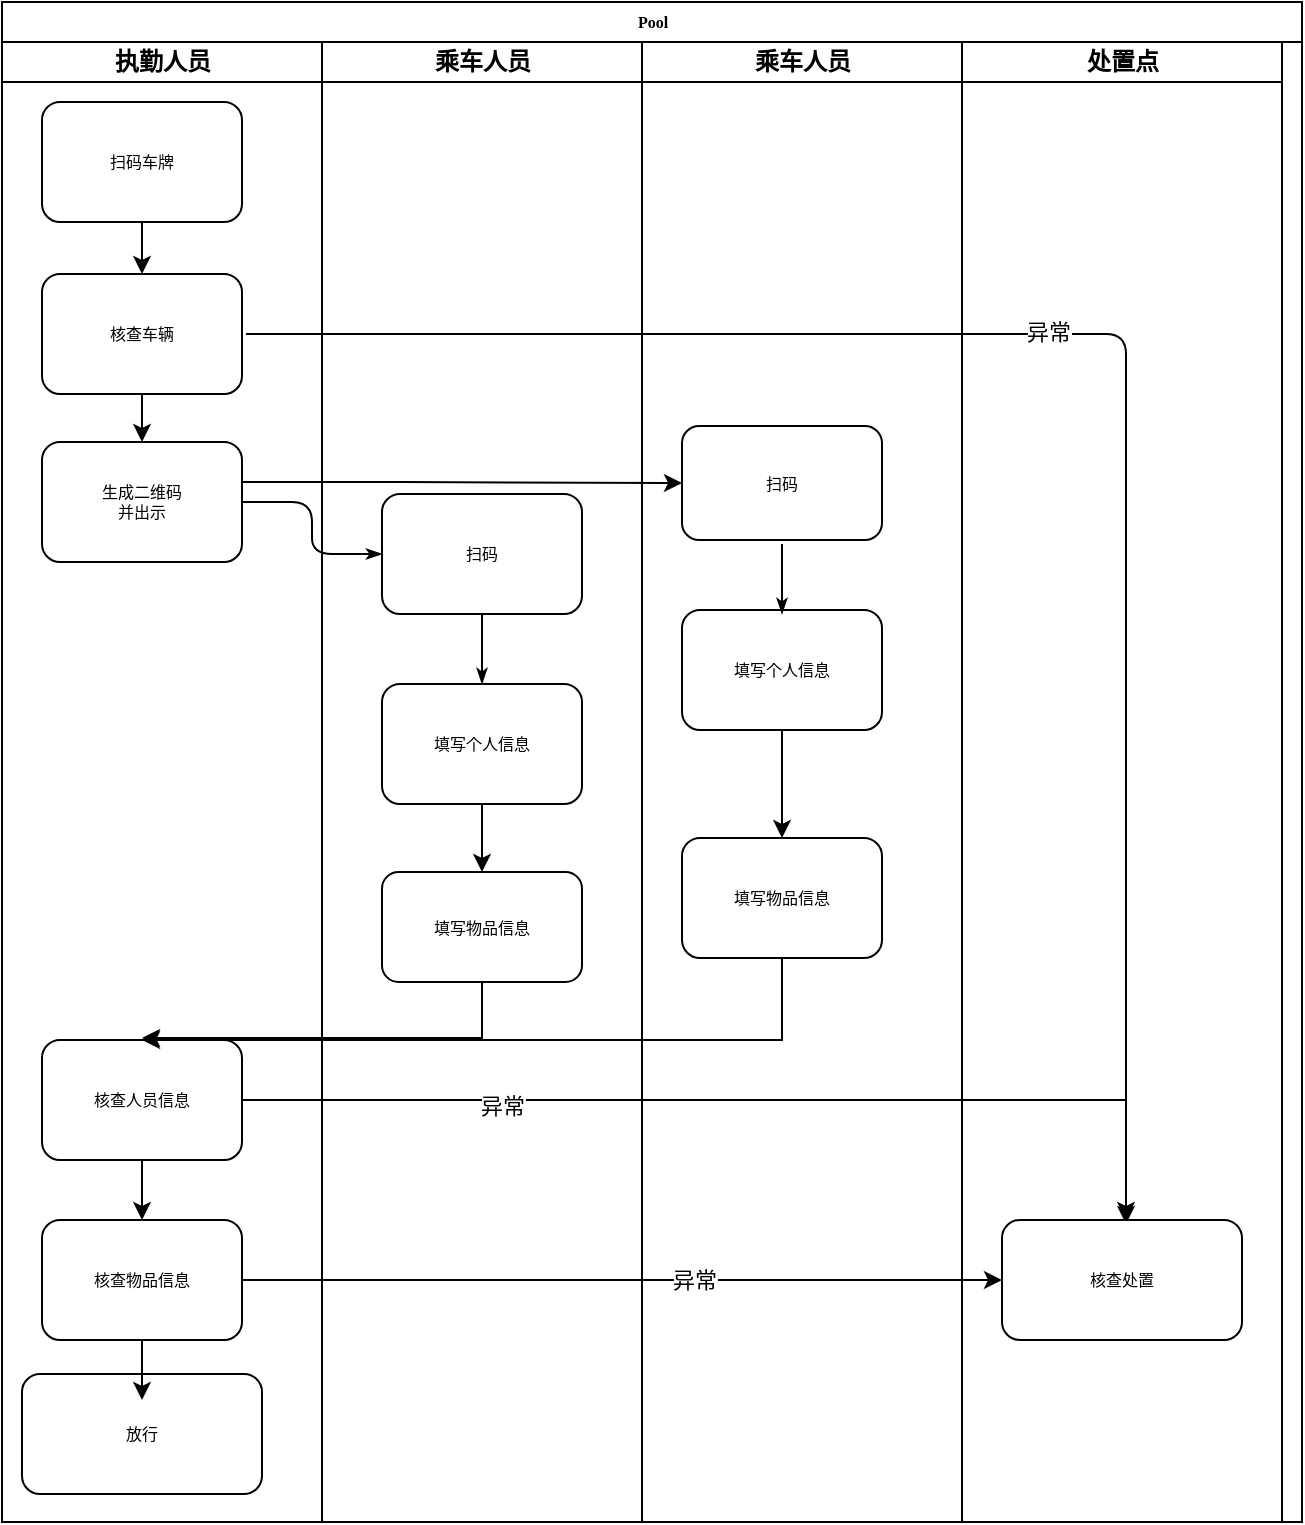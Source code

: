 <mxfile version="14.1.9" type="github">
  <diagram name="Page-1" id="74e2e168-ea6b-b213-b513-2b3c1d86103e">
    <mxGraphModel dx="1422" dy="762" grid="1" gridSize="10" guides="1" tooltips="1" connect="1" arrows="1" fold="1" page="1" pageScale="1" pageWidth="1100" pageHeight="850" background="#ffffff" math="0" shadow="0">
      <root>
        <mxCell id="0" />
        <mxCell id="1" parent="0" />
        <mxCell id="77e6c97f196da883-1" value="Pool" style="swimlane;html=1;childLayout=stackLayout;startSize=20;rounded=0;shadow=0;labelBackgroundColor=none;strokeWidth=1;fontFamily=Verdana;fontSize=8;align=center;" parent="1" vertex="1">
          <mxGeometry x="350" y="30" width="650" height="760" as="geometry" />
        </mxCell>
        <mxCell id="77e6c97f196da883-2" value="执勤人员" style="swimlane;html=1;startSize=20;" parent="77e6c97f196da883-1" vertex="1">
          <mxGeometry y="20" width="160" height="740" as="geometry" />
        </mxCell>
        <mxCell id="77e6c97f196da883-8" value="扫码车牌" style="rounded=1;whiteSpace=wrap;html=1;shadow=0;labelBackgroundColor=none;strokeWidth=1;fontFamily=Verdana;fontSize=8;align=center;" parent="77e6c97f196da883-2" vertex="1">
          <mxGeometry x="20" y="30" width="100" height="60" as="geometry" />
        </mxCell>
        <mxCell id="B_1sQzXGcmrJrJu_MU2c-25" value="核查人员信息" style="rounded=1;whiteSpace=wrap;html=1;shadow=0;labelBackgroundColor=none;strokeWidth=1;fontFamily=Verdana;fontSize=8;align=center;" parent="77e6c97f196da883-2" vertex="1">
          <mxGeometry x="20" y="499" width="100" height="60" as="geometry" />
        </mxCell>
        <mxCell id="B_1sQzXGcmrJrJu_MU2c-26" value="核查物品信息" style="rounded=1;whiteSpace=wrap;html=1;shadow=0;labelBackgroundColor=none;strokeWidth=1;fontFamily=Verdana;fontSize=8;align=center;" parent="77e6c97f196da883-2" vertex="1">
          <mxGeometry x="20" y="589" width="100" height="60" as="geometry" />
        </mxCell>
        <mxCell id="B_1sQzXGcmrJrJu_MU2c-29" value="放行" style="whiteSpace=wrap;html=1;rounded=1;shadow=0;fontFamily=Verdana;fontSize=8;strokeWidth=1;" parent="77e6c97f196da883-2" vertex="1">
          <mxGeometry x="10" y="666" width="120" height="60" as="geometry" />
        </mxCell>
        <mxCell id="B_1sQzXGcmrJrJu_MU2c-30" value="" style="edgeStyle=elbowEdgeStyle;rounded=0;orthogonalLoop=1;jettySize=auto;html=1;" parent="77e6c97f196da883-2" source="B_1sQzXGcmrJrJu_MU2c-26" edge="1">
          <mxGeometry relative="1" as="geometry">
            <mxPoint x="70" y="679" as="targetPoint" />
          </mxGeometry>
        </mxCell>
        <mxCell id="W8f8cgMBwynPwOEp2Sqc-1" value="核查车辆" style="rounded=1;whiteSpace=wrap;html=1;shadow=0;labelBackgroundColor=none;strokeWidth=1;fontFamily=Verdana;fontSize=8;align=center;" parent="77e6c97f196da883-2" vertex="1">
          <mxGeometry x="20" y="116" width="100" height="60" as="geometry" />
        </mxCell>
        <mxCell id="W8f8cgMBwynPwOEp2Sqc-2" value="" style="endArrow=classic;html=1;exitX=0.5;exitY=1;exitDx=0;exitDy=0;entryX=0.5;entryY=0;entryDx=0;entryDy=0;" parent="77e6c97f196da883-2" source="77e6c97f196da883-8" target="W8f8cgMBwynPwOEp2Sqc-1" edge="1">
          <mxGeometry width="50" height="50" relative="1" as="geometry">
            <mxPoint x="50" y="280" as="sourcePoint" />
            <mxPoint x="100" y="230" as="targetPoint" />
          </mxGeometry>
        </mxCell>
        <mxCell id="M9tsl8H_itRuYJSL3eaZ-11" value="生成二维码&lt;br&gt;并出示" style="rounded=1;whiteSpace=wrap;html=1;shadow=0;labelBackgroundColor=none;strokeWidth=1;fontFamily=Verdana;fontSize=8;align=center;" vertex="1" parent="77e6c97f196da883-2">
          <mxGeometry x="20" y="200" width="100" height="60" as="geometry" />
        </mxCell>
        <mxCell id="M9tsl8H_itRuYJSL3eaZ-12" value="" style="endArrow=classic;html=1;exitX=0.5;exitY=1;exitDx=0;exitDy=0;entryX=0.5;entryY=0;entryDx=0;entryDy=0;" edge="1" parent="77e6c97f196da883-2" source="W8f8cgMBwynPwOEp2Sqc-1" target="M9tsl8H_itRuYJSL3eaZ-11">
          <mxGeometry width="50" height="50" relative="1" as="geometry">
            <mxPoint x="50" y="380" as="sourcePoint" />
            <mxPoint x="100" y="330" as="targetPoint" />
          </mxGeometry>
        </mxCell>
        <mxCell id="77e6c97f196da883-26" style="edgeStyle=orthogonalEdgeStyle;rounded=1;html=1;labelBackgroundColor=none;startArrow=none;startFill=0;startSize=5;endArrow=classicThin;endFill=1;endSize=5;jettySize=auto;orthogonalLoop=1;strokeWidth=1;fontFamily=Verdana;fontSize=8;exitX=1;exitY=0.5;exitDx=0;exitDy=0;" parent="77e6c97f196da883-1" source="M9tsl8H_itRuYJSL3eaZ-11" target="77e6c97f196da883-11" edge="1">
          <mxGeometry relative="1" as="geometry" />
        </mxCell>
        <mxCell id="77e6c97f196da883-3" value="乘车人员" style="swimlane;html=1;startSize=20;" parent="77e6c97f196da883-1" vertex="1">
          <mxGeometry x="160" y="20" width="160" height="740" as="geometry" />
        </mxCell>
        <mxCell id="77e6c97f196da883-11" value="扫码" style="rounded=1;whiteSpace=wrap;html=1;shadow=0;labelBackgroundColor=none;strokeWidth=1;fontFamily=Verdana;fontSize=8;align=center;" parent="77e6c97f196da883-3" vertex="1">
          <mxGeometry x="30" y="226" width="100" height="60" as="geometry" />
        </mxCell>
        <mxCell id="77e6c97f196da883-9" value="填写个人信息" style="rounded=1;whiteSpace=wrap;html=1;shadow=0;labelBackgroundColor=none;strokeWidth=1;fontFamily=Verdana;fontSize=8;align=center;" parent="77e6c97f196da883-3" vertex="1">
          <mxGeometry x="30" y="321" width="100" height="60" as="geometry" />
        </mxCell>
        <mxCell id="77e6c97f196da883-27" style="edgeStyle=orthogonalEdgeStyle;rounded=1;html=1;labelBackgroundColor=none;startArrow=none;startFill=0;startSize=5;endArrow=classicThin;endFill=1;endSize=5;jettySize=auto;orthogonalLoop=1;strokeWidth=1;fontFamily=Verdana;fontSize=8" parent="77e6c97f196da883-3" source="77e6c97f196da883-11" target="77e6c97f196da883-9" edge="1">
          <mxGeometry relative="1" as="geometry">
            <Array as="points">
              <mxPoint x="80" y="311" />
              <mxPoint x="80" y="311" />
            </Array>
          </mxGeometry>
        </mxCell>
        <mxCell id="B_1sQzXGcmrJrJu_MU2c-9" value="" style="endArrow=classic;html=1;exitX=0.5;exitY=1;exitDx=0;exitDy=0;entryX=0.5;entryY=0;entryDx=0;entryDy=0;" parent="77e6c97f196da883-3" source="77e6c97f196da883-9" target="B_1sQzXGcmrJrJu_MU2c-11" edge="1">
          <mxGeometry width="50" height="50" relative="1" as="geometry">
            <mxPoint x="10" y="551" as="sourcePoint" />
            <mxPoint x="80" y="401" as="targetPoint" />
          </mxGeometry>
        </mxCell>
        <mxCell id="B_1sQzXGcmrJrJu_MU2c-11" value="填写物品信息" style="rounded=1;whiteSpace=wrap;html=1;shadow=0;labelBackgroundColor=none;strokeWidth=1;fontFamily=Verdana;fontSize=8;align=center;" parent="77e6c97f196da883-3" vertex="1">
          <mxGeometry x="30" y="415" width="100" height="55" as="geometry" />
        </mxCell>
        <mxCell id="M9tsl8H_itRuYJSL3eaZ-17" style="edgeStyle=elbowEdgeStyle;rounded=0;orthogonalLoop=1;jettySize=auto;html=1;" edge="1" parent="77e6c97f196da883-3">
          <mxGeometry relative="1" as="geometry">
            <mxPoint x="-90" y="498" as="targetPoint" />
            <Array as="points">
              <mxPoint x="80" y="412" />
            </Array>
            <mxPoint x="80" y="470" as="sourcePoint" />
          </mxGeometry>
        </mxCell>
        <mxCell id="B_1sQzXGcmrJrJu_MU2c-20" style="edgeStyle=elbowEdgeStyle;rounded=0;orthogonalLoop=1;jettySize=auto;html=1;entryX=0;entryY=0.5;entryDx=0;entryDy=0;" parent="77e6c97f196da883-1" target="B_1sQzXGcmrJrJu_MU2c-13" edge="1">
          <mxGeometry relative="1" as="geometry">
            <Array as="points">
              <mxPoint x="200" y="150" />
              <mxPoint x="120" y="240" />
              <mxPoint x="170" y="90" />
            </Array>
            <mxPoint x="120" y="240" as="sourcePoint" />
          </mxGeometry>
        </mxCell>
        <mxCell id="B_1sQzXGcmrJrJu_MU2c-23" style="edgeStyle=elbowEdgeStyle;rounded=0;orthogonalLoop=1;jettySize=auto;html=1;entryX=0.5;entryY=0;entryDx=0;entryDy=0;" parent="77e6c97f196da883-1" source="B_1sQzXGcmrJrJu_MU2c-18" target="B_1sQzXGcmrJrJu_MU2c-25" edge="1">
          <mxGeometry relative="1" as="geometry">
            <mxPoint x="170" y="540" as="targetPoint" />
            <Array as="points">
              <mxPoint x="390" y="420" />
            </Array>
          </mxGeometry>
        </mxCell>
        <mxCell id="B_1sQzXGcmrJrJu_MU2c-34" value="" style="edgeStyle=elbowEdgeStyle;rounded=0;orthogonalLoop=1;jettySize=auto;html=1;entryX=0;entryY=0.5;entryDx=0;entryDy=0;" parent="77e6c97f196da883-1" source="B_1sQzXGcmrJrJu_MU2c-26" target="B_1sQzXGcmrJrJu_MU2c-74" edge="1">
          <mxGeometry relative="1" as="geometry">
            <mxPoint x="340" y="610" as="targetPoint" />
          </mxGeometry>
        </mxCell>
        <mxCell id="M9tsl8H_itRuYJSL3eaZ-15" value="异常" style="edgeLabel;html=1;align=center;verticalAlign=middle;resizable=0;points=[];" vertex="1" connectable="0" parent="B_1sQzXGcmrJrJu_MU2c-34">
          <mxGeometry x="0.19" relative="1" as="geometry">
            <mxPoint as="offset" />
          </mxGeometry>
        </mxCell>
        <mxCell id="B_1sQzXGcmrJrJu_MU2c-4" value="乘车人员" style="swimlane;html=1;startSize=20;" parent="77e6c97f196da883-1" vertex="1">
          <mxGeometry x="320" y="20" width="160" height="740" as="geometry" />
        </mxCell>
        <mxCell id="B_1sQzXGcmrJrJu_MU2c-13" value="扫码" style="rounded=1;whiteSpace=wrap;html=1;shadow=0;labelBackgroundColor=none;strokeWidth=1;fontFamily=Verdana;fontSize=8;align=center;" parent="B_1sQzXGcmrJrJu_MU2c-4" vertex="1">
          <mxGeometry x="20" y="192" width="100" height="57" as="geometry" />
        </mxCell>
        <mxCell id="B_1sQzXGcmrJrJu_MU2c-14" value="填写个人信息" style="rounded=1;whiteSpace=wrap;html=1;shadow=0;labelBackgroundColor=none;strokeWidth=1;fontFamily=Verdana;fontSize=8;align=center;" parent="B_1sQzXGcmrJrJu_MU2c-4" vertex="1">
          <mxGeometry x="20" y="284" width="100" height="60" as="geometry" />
        </mxCell>
        <mxCell id="B_1sQzXGcmrJrJu_MU2c-15" style="edgeStyle=orthogonalEdgeStyle;rounded=1;html=1;labelBackgroundColor=none;startArrow=none;startFill=0;startSize=5;endArrow=classicThin;endFill=1;endSize=5;jettySize=auto;orthogonalLoop=1;strokeWidth=1;fontFamily=Verdana;fontSize=8" parent="B_1sQzXGcmrJrJu_MU2c-4" edge="1">
          <mxGeometry relative="1" as="geometry">
            <Array as="points">
              <mxPoint x="70" y="276" />
              <mxPoint x="70" y="276" />
            </Array>
            <mxPoint x="70" y="251" as="sourcePoint" />
            <mxPoint x="70" y="286" as="targetPoint" />
          </mxGeometry>
        </mxCell>
        <mxCell id="B_1sQzXGcmrJrJu_MU2c-18" value="填写物品信息" style="rounded=1;whiteSpace=wrap;html=1;shadow=0;labelBackgroundColor=none;strokeWidth=1;fontFamily=Verdana;fontSize=8;align=center;" parent="B_1sQzXGcmrJrJu_MU2c-4" vertex="1">
          <mxGeometry x="20" y="398" width="100" height="60" as="geometry" />
        </mxCell>
        <mxCell id="B_1sQzXGcmrJrJu_MU2c-19" value="" style="edgeStyle=none;rounded=0;orthogonalLoop=1;jettySize=auto;html=1;exitX=0.5;exitY=1;exitDx=0;exitDy=0;entryX=0.5;entryY=0;entryDx=0;entryDy=0;" parent="B_1sQzXGcmrJrJu_MU2c-4" source="B_1sQzXGcmrJrJu_MU2c-14" target="B_1sQzXGcmrJrJu_MU2c-18" edge="1">
          <mxGeometry relative="1" as="geometry">
            <mxPoint x="70" y="426" as="sourcePoint" />
            <mxPoint x="70" y="388" as="targetPoint" />
          </mxGeometry>
        </mxCell>
        <mxCell id="M9tsl8H_itRuYJSL3eaZ-18" style="edgeStyle=elbowEdgeStyle;rounded=0;orthogonalLoop=1;jettySize=auto;html=1;exitX=1;exitY=0.5;exitDx=0;exitDy=0;" edge="1" parent="77e6c97f196da883-1" source="B_1sQzXGcmrJrJu_MU2c-25">
          <mxGeometry relative="1" as="geometry">
            <mxPoint x="562" y="611" as="targetPoint" />
            <Array as="points">
              <mxPoint x="562" y="571" />
              <mxPoint x="440" y="581" />
              <mxPoint x="350" y="531" />
            </Array>
            <mxPoint x="130" y="550" as="sourcePoint" />
          </mxGeometry>
        </mxCell>
        <mxCell id="M9tsl8H_itRuYJSL3eaZ-19" value="异常" style="edgeLabel;html=1;align=center;verticalAlign=middle;resizable=0;points=[];" vertex="1" connectable="0" parent="M9tsl8H_itRuYJSL3eaZ-18">
          <mxGeometry x="-0.485" y="-3" relative="1" as="geometry">
            <mxPoint as="offset" />
          </mxGeometry>
        </mxCell>
        <mxCell id="B_1sQzXGcmrJrJu_MU2c-66" value="处置点" style="swimlane;html=1;startSize=20;" parent="77e6c97f196da883-1" vertex="1">
          <mxGeometry x="480" y="20" width="160" height="740" as="geometry" />
        </mxCell>
        <mxCell id="B_1sQzXGcmrJrJu_MU2c-74" value="核查处置" style="whiteSpace=wrap;html=1;rounded=1;shadow=0;fontFamily=Verdana;fontSize=8;strokeWidth=1;" parent="B_1sQzXGcmrJrJu_MU2c-66" vertex="1">
          <mxGeometry x="20" y="589" width="120" height="60" as="geometry" />
        </mxCell>
        <mxCell id="M9tsl8H_itRuYJSL3eaZ-20" value="" style="endArrow=classic;html=1;exitX=1;exitY=0.5;exitDx=0;exitDy=0;entryX=0.5;entryY=0;entryDx=0;entryDy=0;edgeStyle=orthogonalEdgeStyle;" edge="1" parent="77e6c97f196da883-1">
          <mxGeometry width="50" height="50" relative="1" as="geometry">
            <mxPoint x="122" y="166" as="sourcePoint" />
            <mxPoint x="562" y="609" as="targetPoint" />
            <Array as="points">
              <mxPoint x="562" y="166" />
            </Array>
          </mxGeometry>
        </mxCell>
        <mxCell id="M9tsl8H_itRuYJSL3eaZ-21" value="异常" style="edgeLabel;html=1;align=center;verticalAlign=middle;resizable=0;points=[];" vertex="1" connectable="0" parent="M9tsl8H_itRuYJSL3eaZ-20">
          <mxGeometry x="-0.092" y="1" relative="1" as="geometry">
            <mxPoint as="offset" />
          </mxGeometry>
        </mxCell>
        <mxCell id="B_1sQzXGcmrJrJu_MU2c-28" value="" style="endArrow=classic;html=1;entryX=0.5;entryY=0;entryDx=0;entryDy=0;" parent="1" target="B_1sQzXGcmrJrJu_MU2c-26" edge="1">
          <mxGeometry width="50" height="50" relative="1" as="geometry">
            <mxPoint x="420" y="609" as="sourcePoint" />
            <mxPoint x="430" y="559" as="targetPoint" />
          </mxGeometry>
        </mxCell>
      </root>
    </mxGraphModel>
  </diagram>
</mxfile>
